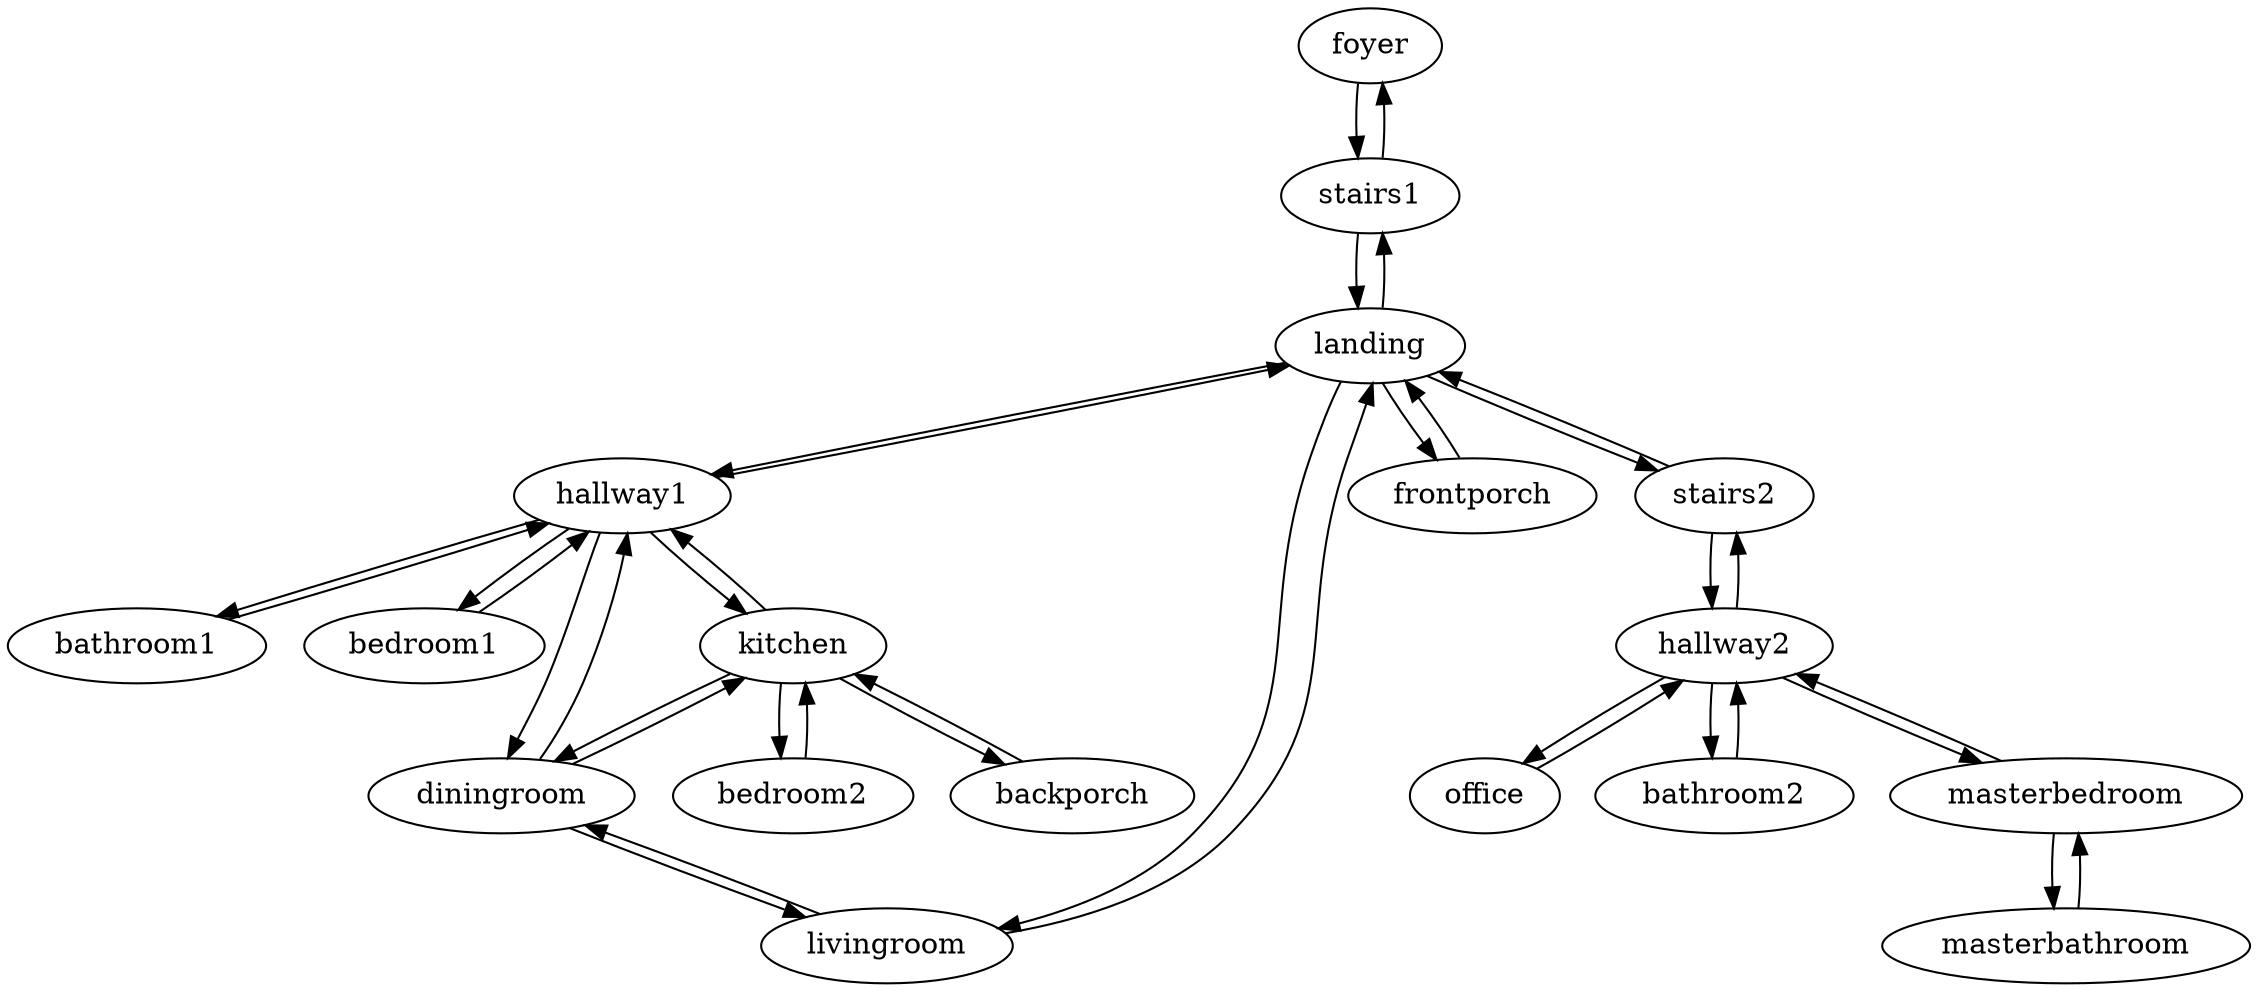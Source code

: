 digraph {
  foyer [cluster = 1]
  foyer -> stairs1

  stairs1 [cluster = 2]
  stairs1 -> foyer
  stairs1 -> landing

  landing [cluster = 3]
  landing -> stairs1
  landing -> hallway1
  landing -> livingroom
  landing -> frontporch
  landing -> stairs2

  frontporch [cluster = 4]
  frontporch -> landing

  hallway1 [cluster = 5]
  hallway1 -> landing
  hallway1 -> bathroom1
  hallway1 -> bedroom1
  hallway1 -> diningroom
  hallway1 -> kitchen

  bathroom1 [cluster = 6]
  bathroom1 -> hallway1

  bedroom1 [cluster = 7]
  bedroom1 -> hallway1

  livingroom [cluster = 8]
  livingroom -> landing
  livingroom -> diningroom

  diningroom [cluster = 9]
  diningroom -> hallway1
  diningroom -> livingroom
  diningroom -> kitchen

  kitchen [cluster = 10]
  kitchen -> hallway1
  kitchen -> diningroom
  kitchen -> bedroom2
  kitchen -> backporch

  bedroom2 [cluster = 11]
  bedroom2 -> kitchen

  backporch [cluster = 12]
  backporch -> kitchen

  stairs2 [cluster = 13]
  stairs2 -> landing
  stairs2 -> hallway2

  hallway2 [cluster = 14]
  hallway2 -> stairs2
  hallway2 -> office
  hallway2 -> bathroom2
  hallway2 -> masterbedroom

  office [cluster = 15]
  office -> hallway2

  bathroom2 [cluster = 16]
  bathroom2 -> hallway2

  masterbedroom [cluster = 17]
  masterbedroom -> hallway2
  masterbedroom -> masterbathroom

  masterbathroom [cluster = 18]
  masterbathroom -> masterbedroom
}
